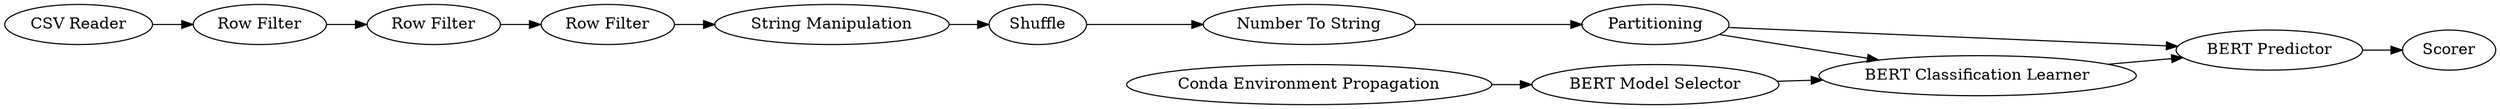 digraph {
	1 [label="CSV Reader"]
	79 [label=Partitioning]
	185 [label="BERT Predictor"]
	190 [label="Conda Environment Propagation"]
	191 [label="BERT Model Selector"]
	195 [label="BERT Classification Learner"]
	197 [label=Scorer]
	126 [label="Row Filter"]
	128 [label="Row Filter"]
	129 [label="Row Filter"]
	65 [label=Shuffle]
	188 [label="String Manipulation"]
	194 [label="Number To String"]
	126 -> 128
	128 -> 129
	65 -> 194
	188 -> 65
	1 -> 126
	79 -> 195
	79 -> 185
	185 -> 197
	190 -> 191
	191 -> 195
	195 -> 185
	129 -> 188
	194 -> 79
	rankdir=LR
}
